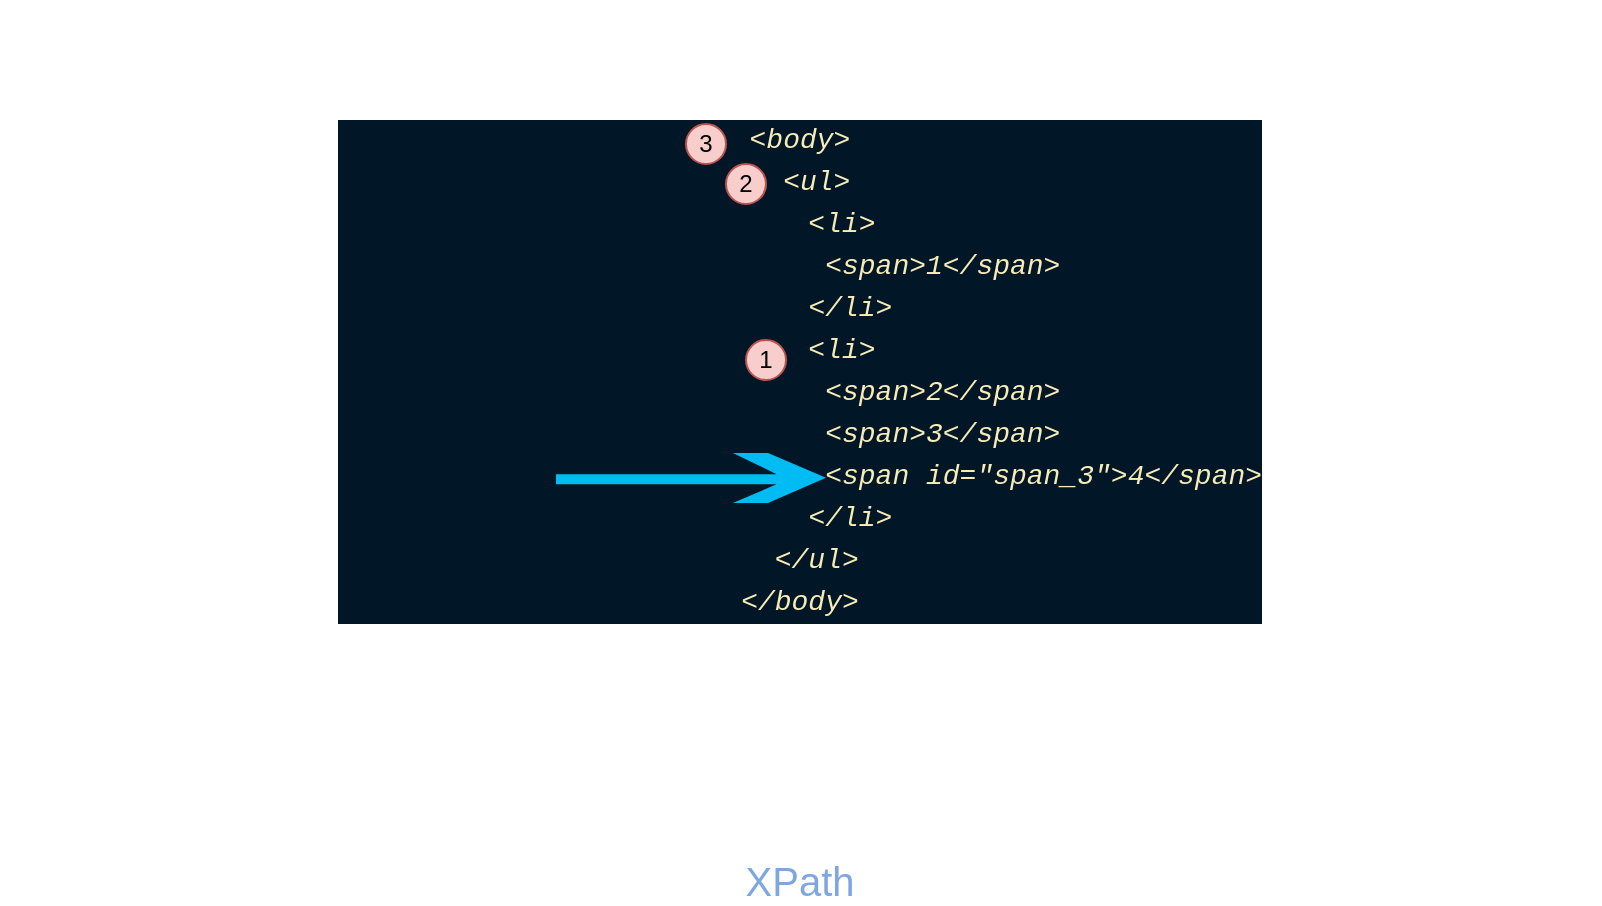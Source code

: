 <mxfile version="10.9.8" type="device"><diagram id="t1Qeua1NGbsH6hzslizL" name="第 1 页"><mxGraphModel dx="1411" dy="844" grid="1" gridSize="10" guides="1" tooltips="1" connect="1" arrows="1" fold="1" page="1" pageScale="1" pageWidth="827" pageHeight="1169" math="0" shadow="0"><root><mxCell id="0"/><mxCell id="1" parent="0"/><mxCell id="80ZIOPxjqlrSR72LXfBL-1" value="&lt;div style=&quot;color: rgb(167 , 219 , 247) ; background-color: rgb(1 , 22 , 39) ; font-family: &amp;#34;menlo&amp;#34; , &amp;#34;monaco&amp;#34; , &amp;#34;courier new&amp;#34; , monospace ; font-size: 14px ; line-height: 21px ; white-space: pre&quot;&gt;&lt;div&gt;&lt;span style=&quot;color: #f7ecb5 ; font-style: italic&quot;&gt;&amp;lt;body&amp;gt;&lt;/span&gt;&lt;/div&gt;&lt;div&gt;&lt;span style=&quot;color: #f7ecb5 ; font-style: italic&quot;&gt;  &amp;lt;ul&amp;gt;&lt;/span&gt;&lt;/div&gt;&lt;div&gt;&lt;span style=&quot;color: #f7ecb5 ; font-style: italic&quot;&gt;     &amp;lt;li&amp;gt;&lt;/span&gt;&lt;/div&gt;&lt;div&gt;&lt;span style=&quot;color: #f7ecb5 ; font-style: italic&quot;&gt;                 &amp;lt;span&amp;gt;1&amp;lt;/span&amp;gt;&lt;/span&gt;&lt;/div&gt;&lt;div&gt;&lt;span style=&quot;color: #f7ecb5 ; font-style: italic&quot;&gt;      &amp;lt;/li&amp;gt;&lt;/span&gt;&lt;/div&gt;&lt;div&gt;&lt;span style=&quot;color: #f7ecb5 ; font-style: italic&quot;&gt;     &amp;lt;li&amp;gt;&lt;/span&gt;&lt;/div&gt;&lt;div&gt;&lt;span style=&quot;color: #f7ecb5 ; font-style: italic&quot;&gt;                 &amp;lt;span&amp;gt;2&amp;lt;/span&amp;gt;&lt;/span&gt;&lt;/div&gt;&lt;div&gt;&lt;span style=&quot;color: #f7ecb5 ; font-style: italic&quot;&gt;                 &amp;lt;span&amp;gt;3&amp;lt;/span&amp;gt;&lt;/span&gt;&lt;/div&gt;&lt;div&gt;&lt;span style=&quot;color: #f7ecb5 ; font-style: italic&quot;&gt;                             &amp;lt;span id=&quot;span_3&quot;&amp;gt;4&amp;lt;/span&amp;gt;&lt;/span&gt;&lt;/div&gt;&lt;div&gt;&lt;span style=&quot;color: #f7ecb5 ; font-style: italic&quot;&gt;      &amp;lt;/li&amp;gt;&lt;/span&gt;&lt;/div&gt;&lt;div&gt;&lt;span style=&quot;color: #f7ecb5 ; font-style: italic&quot;&gt;  &amp;lt;/ul&amp;gt;&lt;/span&gt;&lt;/div&gt;&lt;div&gt;&lt;span style=&quot;color: #f7ecb5 ; font-style: italic&quot;&gt;&amp;lt;/body&amp;gt;&lt;/span&gt;&lt;/div&gt;&lt;/div&gt;" style="text;html=1;strokeColor=none;fillColor=none;align=center;verticalAlign=middle;whiteSpace=wrap;rounded=0;" vertex="1" parent="1"><mxGeometry x="30" y="30" width="800" height="370" as="geometry"/></mxCell><mxCell id="80ZIOPxjqlrSR72LXfBL-2" value="" style="pointerEvents=1;shadow=0;dashed=0;html=1;strokeColor=none;labelPosition=center;verticalLabelPosition=bottom;verticalAlign=top;align=center;shape=mxgraph.mscae.deprecated.poster_arrow;fillColor=#00BCF2;direction=north;" vertex="1" parent="1"><mxGeometry x="308" y="256.5" width="135" height="25" as="geometry"/></mxCell><mxCell id="80ZIOPxjqlrSR72LXfBL-5" value="1" style="ellipse;whiteSpace=wrap;html=1;aspect=fixed;fillColor=#f8cecc;strokeColor=#b85450;" vertex="1" parent="1"><mxGeometry x="403" y="200" width="20" height="20" as="geometry"/></mxCell><mxCell id="80ZIOPxjqlrSR72LXfBL-6" value="2" style="ellipse;whiteSpace=wrap;html=1;aspect=fixed;fillColor=#f8cecc;strokeColor=#b85450;" vertex="1" parent="1"><mxGeometry x="393" y="112" width="20" height="20" as="geometry"/></mxCell><mxCell id="80ZIOPxjqlrSR72LXfBL-7" value="3" style="ellipse;whiteSpace=wrap;html=1;aspect=fixed;fillColor=#f8cecc;strokeColor=#b85450;" vertex="1" parent="1"><mxGeometry x="373" y="92" width="20" height="20" as="geometry"/></mxCell><mxCell id="80ZIOPxjqlrSR72LXfBL-8" value="XPath" style="text;strokeColor=none;fillColor=none;align=center;verticalAlign=middle;whiteSpace=wrap;rounded=0;fontColor=#7EA6E0;fontSize=20;" vertex="1" parent="1"><mxGeometry x="410" y="460" width="40" height="20" as="geometry"/></mxCell></root></mxGraphModel></diagram></mxfile>